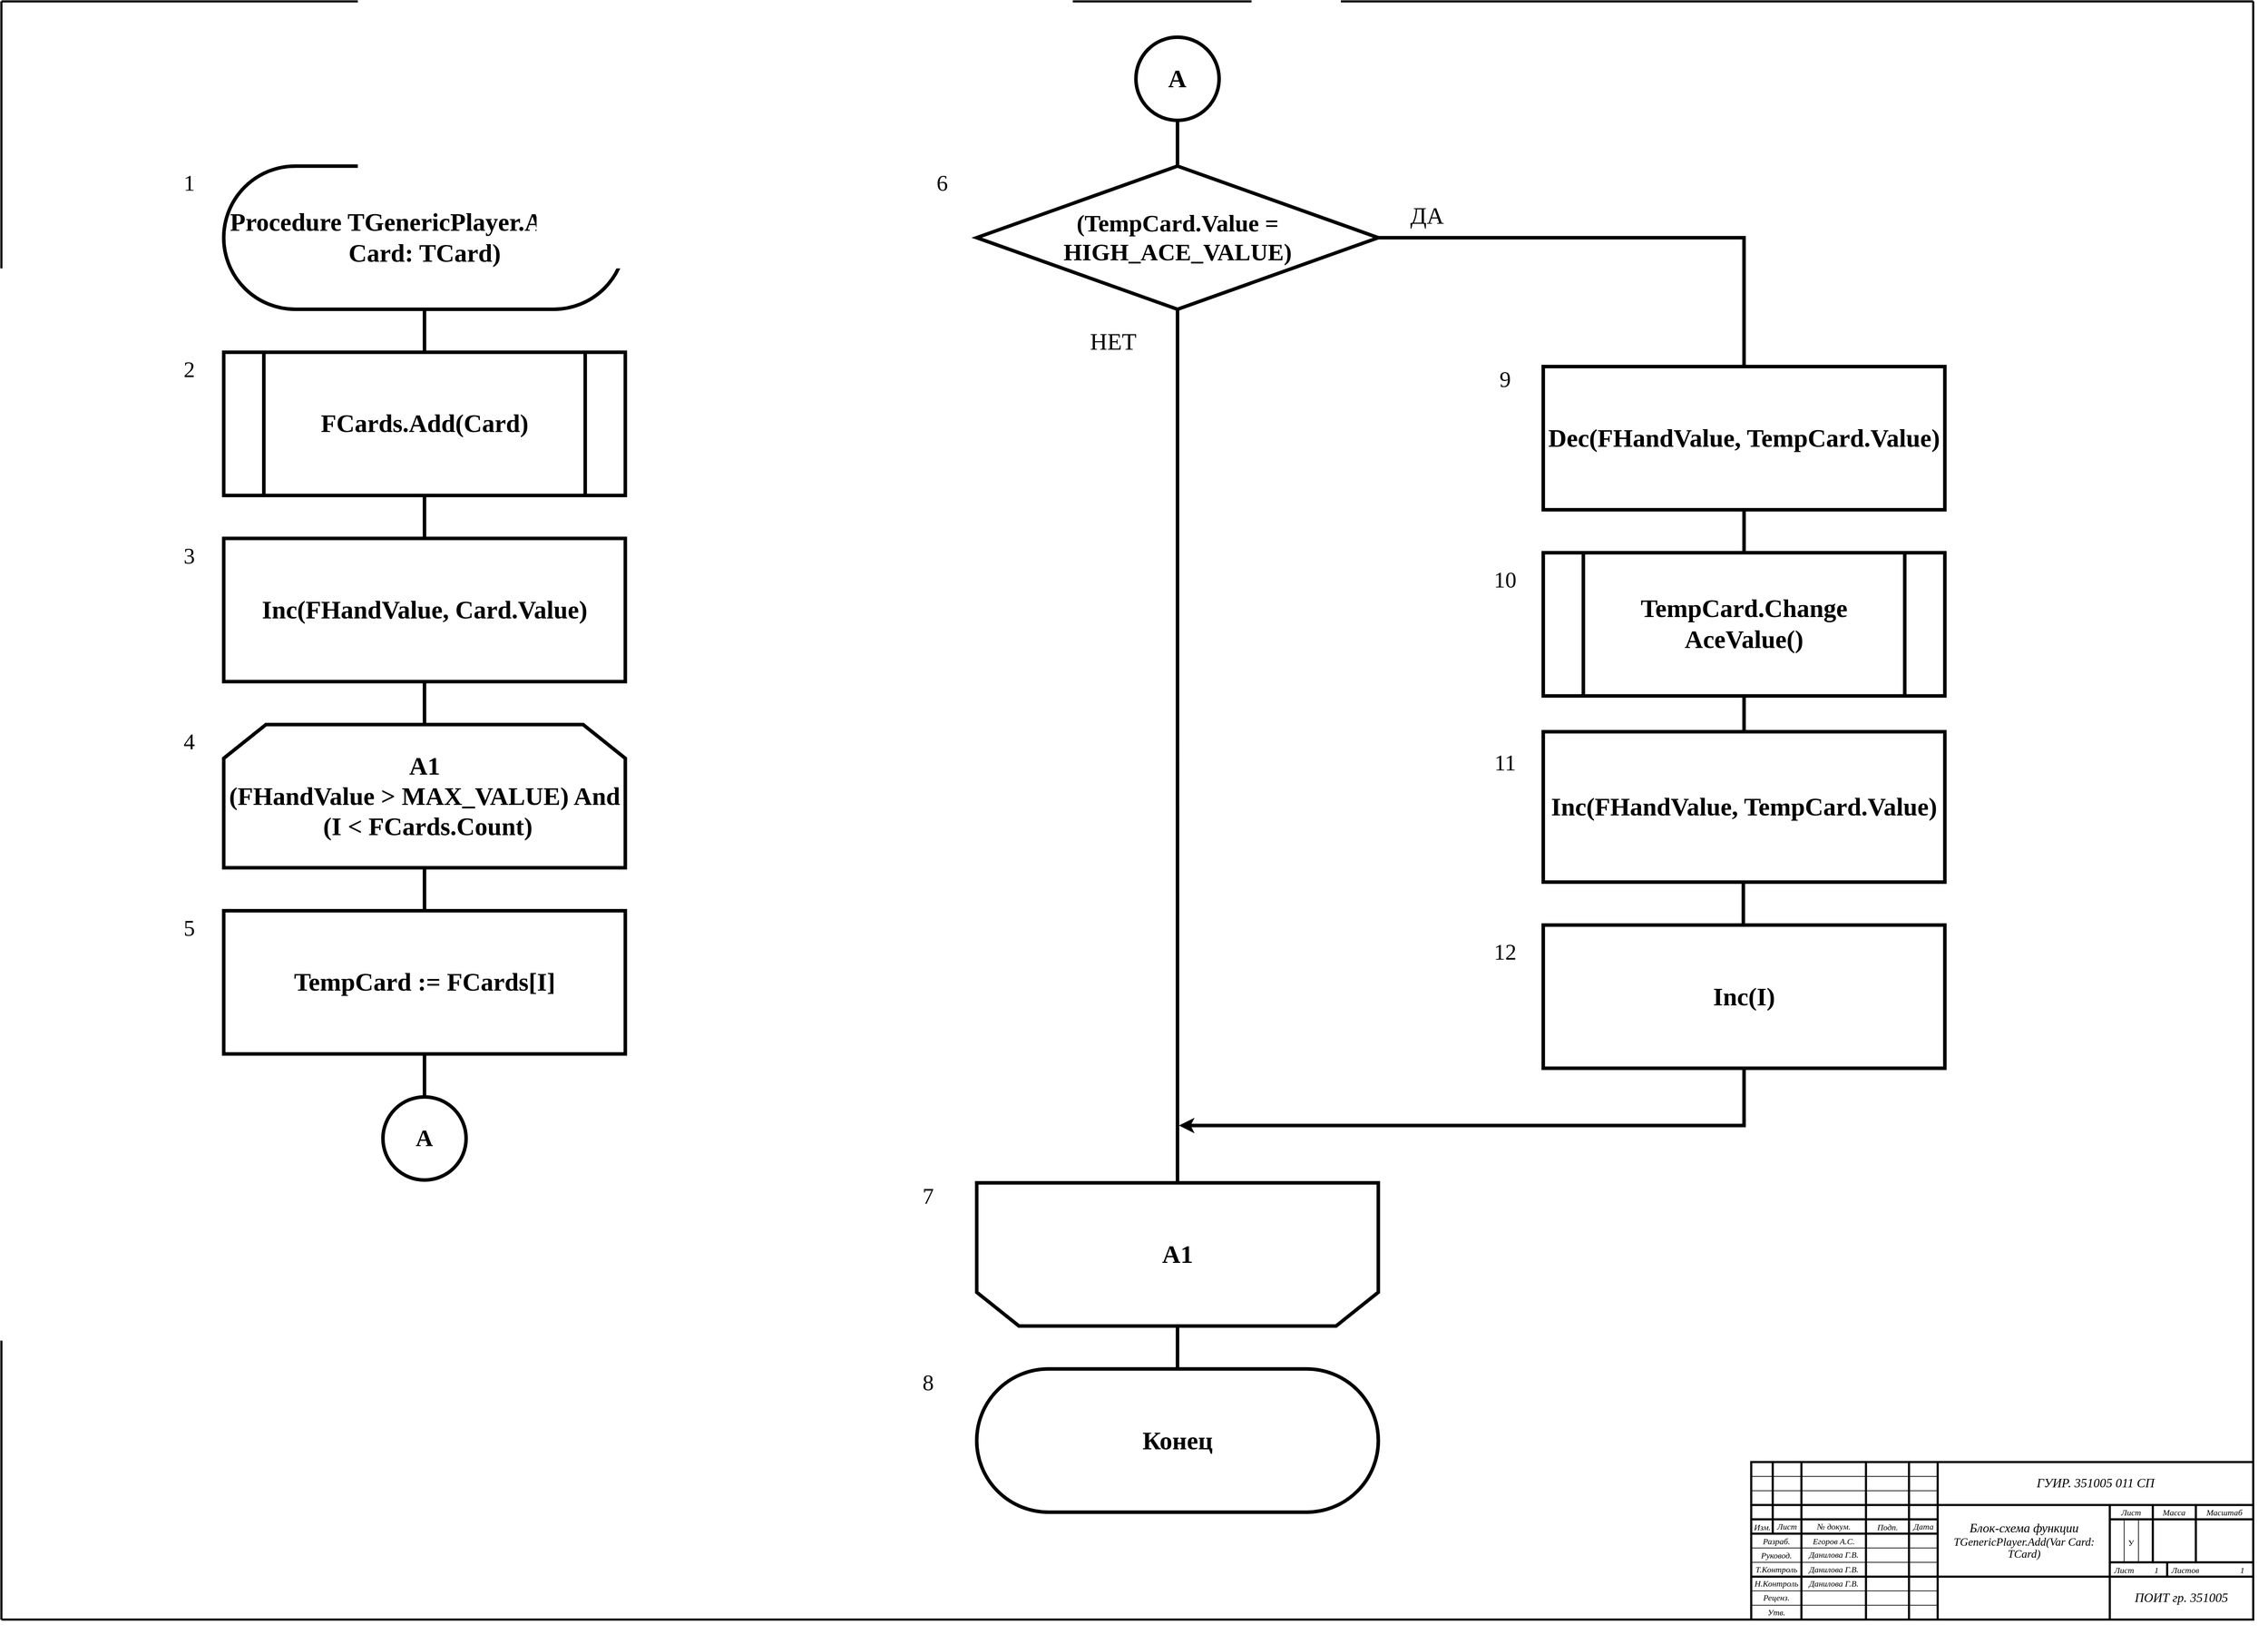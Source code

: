 <mxfile version="24.2.1" type="device">
  <diagram name="Page-1" id="_7wc2hn2l1cC7vxb_yL7">
    <mxGraphModel dx="3457" dy="1873" grid="1" gridSize="10" guides="1" tooltips="1" connect="1" arrows="1" fold="1" page="1" pageScale="1" pageWidth="3300" pageHeight="2339" math="0" shadow="0">
      <root>
        <mxCell id="0" />
        <mxCell id="1" parent="0" />
        <mxCell id="1V5wYzrh-6T4w1mGHjvV-59" value="" style="group" parent="1" vertex="1" connectable="0">
          <mxGeometry x="70" y="20" width="3219.771" height="2319.294" as="geometry" />
        </mxCell>
        <mxCell id="fgJGaL2mloCYfHHwgzeV-1" value="" style="group" parent="1V5wYzrh-6T4w1mGHjvV-59" vertex="1" connectable="0">
          <mxGeometry x="101.911" y="50.885" width="3117.86" height="2268.409" as="geometry" />
        </mxCell>
        <mxCell id="CkJsEEDH2MI1SWg-r7He-19" style="edgeStyle=orthogonalEdgeStyle;rounded=0;orthogonalLoop=1;jettySize=auto;html=1;entryX=0.5;entryY=0;entryDx=0;entryDy=0;strokeWidth=5;endArrow=none;endFill=0;" parent="fgJGaL2mloCYfHHwgzeV-1" source="CkJsEEDH2MI1SWg-r7He-1" target="CkJsEEDH2MI1SWg-r7He-3" edge="1">
          <mxGeometry relative="1" as="geometry" />
        </mxCell>
        <mxCell id="CkJsEEDH2MI1SWg-r7He-1" value="&lt;font style=&quot;font-size: 36px;&quot; face=&quot;Times New Roman&quot;&gt;&lt;b&gt;Procedure TGenericPlayer.Add(Var Card: TCard)&lt;/b&gt;&lt;/font&gt;" style="rounded=1;whiteSpace=wrap;html=1;arcSize=50;strokeWidth=5;" parent="fgJGaL2mloCYfHHwgzeV-1" vertex="1">
          <mxGeometry x="214.016" y="183.186" width="570.701" height="203.54" as="geometry" />
        </mxCell>
        <mxCell id="CkJsEEDH2MI1SWg-r7He-21" style="edgeStyle=orthogonalEdgeStyle;rounded=0;orthogonalLoop=1;jettySize=auto;html=1;entryX=0.5;entryY=0;entryDx=0;entryDy=0;endArrow=none;endFill=0;strokeWidth=5;" parent="fgJGaL2mloCYfHHwgzeV-1" source="CkJsEEDH2MI1SWg-r7He-2" target="CkJsEEDH2MI1SWg-r7He-4" edge="1">
          <mxGeometry relative="1" as="geometry" />
        </mxCell>
        <mxCell id="CkJsEEDH2MI1SWg-r7He-2" value="&lt;font style=&quot;font-size: 36px;&quot; face=&quot;Times New Roman&quot;&gt;&lt;b&gt;Inc(FHandValue, Card.Value)&lt;/b&gt;&lt;/font&gt;" style="rounded=0;whiteSpace=wrap;html=1;strokeWidth=5;" parent="fgJGaL2mloCYfHHwgzeV-1" vertex="1">
          <mxGeometry x="214.016" y="712.389" width="570.701" height="203.54" as="geometry" />
        </mxCell>
        <mxCell id="CkJsEEDH2MI1SWg-r7He-20" style="edgeStyle=orthogonalEdgeStyle;rounded=0;orthogonalLoop=1;jettySize=auto;html=1;entryX=0.5;entryY=0;entryDx=0;entryDy=0;endArrow=none;endFill=0;strokeWidth=5;" parent="fgJGaL2mloCYfHHwgzeV-1" source="CkJsEEDH2MI1SWg-r7He-3" target="CkJsEEDH2MI1SWg-r7He-2" edge="1">
          <mxGeometry relative="1" as="geometry" />
        </mxCell>
        <mxCell id="CkJsEEDH2MI1SWg-r7He-3" value="&lt;font style=&quot;font-size: 36px;&quot; face=&quot;Times New Roman&quot;&gt;&lt;b&gt;FCards.Add(Card)&lt;/b&gt;&lt;/font&gt;" style="shape=process;whiteSpace=wrap;html=1;backgroundOutline=1;strokeWidth=5;" parent="fgJGaL2mloCYfHHwgzeV-1" vertex="1">
          <mxGeometry x="214.016" y="447.788" width="570.701" height="203.54" as="geometry" />
        </mxCell>
        <mxCell id="CkJsEEDH2MI1SWg-r7He-22" style="edgeStyle=orthogonalEdgeStyle;rounded=0;orthogonalLoop=1;jettySize=auto;html=1;entryX=0.5;entryY=0;entryDx=0;entryDy=0;strokeWidth=5;endArrow=none;endFill=0;" parent="fgJGaL2mloCYfHHwgzeV-1" source="CkJsEEDH2MI1SWg-r7He-4" target="CkJsEEDH2MI1SWg-r7He-7" edge="1">
          <mxGeometry relative="1" as="geometry" />
        </mxCell>
        <mxCell id="CkJsEEDH2MI1SWg-r7He-4" value="&lt;font style=&quot;font-size: 36px;&quot; face=&quot;Times New Roman&quot;&gt;&lt;b&gt;A1&lt;/b&gt;&lt;/font&gt;&lt;div&gt;&lt;font style=&quot;font-size: 36px;&quot; face=&quot;Times New Roman&quot;&gt;&lt;b&gt;(FHandValue &amp;gt; MAX_VALUE) And&lt;/b&gt;&lt;/font&gt;&lt;/div&gt;&lt;div&gt;&lt;font style=&quot;font-size: 36px;&quot; face=&quot;Times New Roman&quot;&gt;&lt;b&gt;&amp;nbsp;(I &amp;lt; FCards.Count)&lt;/b&gt;&lt;/font&gt;&lt;br&gt;&lt;/div&gt;" style="shape=loopLimit;whiteSpace=wrap;html=1;strokeWidth=5;size=60;" parent="fgJGaL2mloCYfHHwgzeV-1" vertex="1">
          <mxGeometry x="214.016" y="976.991" width="570.701" height="203.54" as="geometry" />
        </mxCell>
        <mxCell id="CkJsEEDH2MI1SWg-r7He-5" value="" style="shape=loopLimit;whiteSpace=wrap;html=1;rotation=-180;strokeWidth=5;size=60;" parent="fgJGaL2mloCYfHHwgzeV-1" vertex="1">
          <mxGeometry x="1284.079" y="1628.319" width="570.701" height="203.54" as="geometry" />
        </mxCell>
        <mxCell id="CkJsEEDH2MI1SWg-r7He-29" style="edgeStyle=orthogonalEdgeStyle;rounded=0;orthogonalLoop=1;jettySize=auto;html=1;entryX=0.5;entryY=0;entryDx=0;entryDy=0;endArrow=none;endFill=0;strokeWidth=5;" parent="fgJGaL2mloCYfHHwgzeV-1" source="CkJsEEDH2MI1SWg-r7He-6" target="CkJsEEDH2MI1SWg-r7He-18" edge="1">
          <mxGeometry relative="1" as="geometry" />
        </mxCell>
        <mxCell id="CkJsEEDH2MI1SWg-r7He-6" value="&lt;font style=&quot;font-size: 36px;&quot; face=&quot;Times New Roman&quot;&gt;&lt;b&gt;A1&lt;/b&gt;&lt;/font&gt;" style="text;html=1;strokeColor=none;fillColor=none;align=center;verticalAlign=middle;whiteSpace=wrap;rounded=0;strokeWidth=5;" parent="fgJGaL2mloCYfHHwgzeV-1" vertex="1">
          <mxGeometry x="1284.079" y="1628.319" width="570.701" height="203.54" as="geometry" />
        </mxCell>
        <mxCell id="CkJsEEDH2MI1SWg-r7He-31" style="edgeStyle=orthogonalEdgeStyle;rounded=0;orthogonalLoop=1;jettySize=auto;html=1;entryX=0.5;entryY=0;entryDx=0;entryDy=0;strokeWidth=5;endArrow=none;endFill=0;" parent="fgJGaL2mloCYfHHwgzeV-1" source="CkJsEEDH2MI1SWg-r7He-7" target="CkJsEEDH2MI1SWg-r7He-23" edge="1">
          <mxGeometry relative="1" as="geometry" />
        </mxCell>
        <mxCell id="CkJsEEDH2MI1SWg-r7He-7" value="&lt;font style=&quot;font-size: 36px;&quot; face=&quot;Times New Roman&quot;&gt;&lt;b&gt;TempCard := FCards[I]&lt;/b&gt;&lt;/font&gt;" style="rounded=0;whiteSpace=wrap;html=1;strokeWidth=5;" parent="fgJGaL2mloCYfHHwgzeV-1" vertex="1">
          <mxGeometry x="214.016" y="1241.593" width="570.701" height="203.54" as="geometry" />
        </mxCell>
        <mxCell id="CkJsEEDH2MI1SWg-r7He-25" style="edgeStyle=orthogonalEdgeStyle;rounded=0;orthogonalLoop=1;jettySize=auto;html=1;entryX=0.5;entryY=0;entryDx=0;entryDy=0;endArrow=none;endFill=0;strokeWidth=5;" parent="fgJGaL2mloCYfHHwgzeV-1" source="CkJsEEDH2MI1SWg-r7He-9" target="CkJsEEDH2MI1SWg-r7He-14" edge="1">
          <mxGeometry relative="1" as="geometry" />
        </mxCell>
        <mxCell id="CkJsEEDH2MI1SWg-r7He-32" style="edgeStyle=orthogonalEdgeStyle;rounded=0;orthogonalLoop=1;jettySize=auto;html=1;entryX=0.5;entryY=0;entryDx=0;entryDy=0;strokeWidth=5;endArrow=none;endFill=0;" parent="fgJGaL2mloCYfHHwgzeV-1" source="CkJsEEDH2MI1SWg-r7He-9" target="CkJsEEDH2MI1SWg-r7He-6" edge="1">
          <mxGeometry relative="1" as="geometry" />
        </mxCell>
        <mxCell id="CkJsEEDH2MI1SWg-r7He-9" value="&lt;font style=&quot;font-size: 34px;&quot; face=&quot;Times New Roman&quot;&gt;&lt;b&gt;(TempCard.Value = HIGH_ACE_VALUE)&lt;/b&gt;&lt;/font&gt;" style="rhombus;whiteSpace=wrap;html=1;strokeWidth=5;" parent="fgJGaL2mloCYfHHwgzeV-1" vertex="1">
          <mxGeometry x="1284.079" y="183.186" width="570.701" height="203.54" as="geometry" />
        </mxCell>
        <mxCell id="CkJsEEDH2MI1SWg-r7He-26" style="edgeStyle=orthogonalEdgeStyle;rounded=0;orthogonalLoop=1;jettySize=auto;html=1;entryX=0.5;entryY=0;entryDx=0;entryDy=0;strokeWidth=5;endArrow=none;endFill=0;" parent="fgJGaL2mloCYfHHwgzeV-1" source="CkJsEEDH2MI1SWg-r7He-14" target="CkJsEEDH2MI1SWg-r7He-16" edge="1">
          <mxGeometry relative="1" as="geometry" />
        </mxCell>
        <mxCell id="CkJsEEDH2MI1SWg-r7He-14" value="&lt;font style=&quot;font-size: 36px;&quot; face=&quot;Times New Roman&quot;&gt;&lt;b&gt;Dec(FHandValue, TempCard.Value)&lt;/b&gt;&lt;/font&gt;" style="rounded=0;whiteSpace=wrap;html=1;strokeWidth=5;" parent="fgJGaL2mloCYfHHwgzeV-1" vertex="1">
          <mxGeometry x="2089.175" y="468.142" width="570.701" height="203.54" as="geometry" />
        </mxCell>
        <mxCell id="CkJsEEDH2MI1SWg-r7He-28" style="edgeStyle=orthogonalEdgeStyle;rounded=0;orthogonalLoop=1;jettySize=auto;html=1;entryX=0.5;entryY=0;entryDx=0;entryDy=0;endArrow=none;endFill=0;strokeWidth=5;" parent="fgJGaL2mloCYfHHwgzeV-1" edge="1">
          <mxGeometry relative="1" as="geometry">
            <mxPoint x="2373.506" y="1200.885" as="sourcePoint" />
            <mxPoint x="2373.506" y="1261.947" as="targetPoint" />
          </mxGeometry>
        </mxCell>
        <mxCell id="CkJsEEDH2MI1SWg-r7He-15" value="&lt;font style=&quot;font-size: 36px;&quot; face=&quot;Times New Roman&quot;&gt;&lt;b&gt;Inc(FHandValue, TempCard.Value)&lt;/b&gt;&lt;/font&gt;" style="rounded=0;whiteSpace=wrap;html=1;strokeWidth=5;" parent="fgJGaL2mloCYfHHwgzeV-1" vertex="1">
          <mxGeometry x="2089.175" y="987.168" width="570.701" height="213.717" as="geometry" />
        </mxCell>
        <mxCell id="CkJsEEDH2MI1SWg-r7He-27" style="edgeStyle=orthogonalEdgeStyle;rounded=0;orthogonalLoop=1;jettySize=auto;html=1;entryX=0.5;entryY=0;entryDx=0;entryDy=0;endArrow=none;endFill=0;strokeWidth=5;" parent="fgJGaL2mloCYfHHwgzeV-1" source="CkJsEEDH2MI1SWg-r7He-16" target="CkJsEEDH2MI1SWg-r7He-15" edge="1">
          <mxGeometry relative="1" as="geometry" />
        </mxCell>
        <mxCell id="CkJsEEDH2MI1SWg-r7He-16" value="&lt;font style=&quot;font-size: 36px;&quot; face=&quot;Times New Roman&quot;&gt;&lt;b&gt;TempCard.Change&lt;/b&gt;&lt;/font&gt;&lt;div&gt;&lt;font style=&quot;font-size: 36px;&quot; face=&quot;Times New Roman&quot;&gt;&lt;b&gt;AceValue()&lt;/b&gt;&lt;/font&gt;&lt;br&gt;&lt;/div&gt;" style="shape=process;whiteSpace=wrap;html=1;backgroundOutline=1;strokeWidth=5;" parent="fgJGaL2mloCYfHHwgzeV-1" vertex="1">
          <mxGeometry x="2089.175" y="732.743" width="570.701" height="203.54" as="geometry" />
        </mxCell>
        <mxCell id="CkJsEEDH2MI1SWg-r7He-17" value="&lt;font style=&quot;font-size: 36px;&quot; face=&quot;Times New Roman&quot;&gt;&lt;b&gt;Inc(I)&lt;/b&gt;&lt;/font&gt;" style="rounded=0;whiteSpace=wrap;html=1;strokeWidth=5;" parent="fgJGaL2mloCYfHHwgzeV-1" vertex="1">
          <mxGeometry x="2089.175" y="1261.947" width="570.701" height="203.54" as="geometry" />
        </mxCell>
        <mxCell id="CkJsEEDH2MI1SWg-r7He-18" value="&lt;font style=&quot;font-size: 36px;&quot; face=&quot;Times New Roman&quot;&gt;&lt;b&gt;Конец&lt;/b&gt;&lt;/font&gt;" style="rounded=1;whiteSpace=wrap;html=1;arcSize=50;strokeWidth=5;" parent="fgJGaL2mloCYfHHwgzeV-1" vertex="1">
          <mxGeometry x="1284.079" y="1892.92" width="570.701" height="203.54" as="geometry" />
        </mxCell>
        <mxCell id="CkJsEEDH2MI1SWg-r7He-23" value="&lt;font style=&quot;font-size: 34px;&quot; face=&quot;Times New Roman&quot;&gt;&lt;b&gt;A&lt;/b&gt;&lt;/font&gt;" style="ellipse;whiteSpace=wrap;html=1;aspect=fixed;strokeWidth=5;" parent="fgJGaL2mloCYfHHwgzeV-1" vertex="1">
          <mxGeometry x="440.27" y="1506.195" width="118.199" height="118.199" as="geometry" />
        </mxCell>
        <mxCell id="CkJsEEDH2MI1SWg-r7He-30" style="edgeStyle=orthogonalEdgeStyle;rounded=0;orthogonalLoop=1;jettySize=auto;html=1;entryX=0.5;entryY=0;entryDx=0;entryDy=0;endArrow=none;endFill=0;strokeWidth=5;" parent="fgJGaL2mloCYfHHwgzeV-1" source="CkJsEEDH2MI1SWg-r7He-24" target="CkJsEEDH2MI1SWg-r7He-9" edge="1">
          <mxGeometry relative="1" as="geometry" />
        </mxCell>
        <mxCell id="CkJsEEDH2MI1SWg-r7He-24" value="&lt;font style=&quot;font-size: 36px;&quot; face=&quot;Times New Roman&quot;&gt;&lt;b&gt;A&lt;/b&gt;&lt;/font&gt;" style="ellipse;whiteSpace=wrap;html=1;aspect=fixed;strokeWidth=5;" parent="fgJGaL2mloCYfHHwgzeV-1" vertex="1">
          <mxGeometry x="1510.327" width="118.199" height="118.199" as="geometry" />
        </mxCell>
        <mxCell id="CkJsEEDH2MI1SWg-r7He-33" value="" style="endArrow=classic;html=1;rounded=0;exitX=0.5;exitY=1;exitDx=0;exitDy=0;strokeWidth=5;" parent="fgJGaL2mloCYfHHwgzeV-1" source="CkJsEEDH2MI1SWg-r7He-17" edge="1">
          <mxGeometry width="50" height="50" relative="1" as="geometry">
            <mxPoint x="1834.398" y="1506.195" as="sourcePoint" />
            <mxPoint x="1571.468" y="1546.903" as="targetPoint" />
            <Array as="points">
              <mxPoint x="2374.525" y="1546.903" />
            </Array>
          </mxGeometry>
        </mxCell>
        <mxCell id="CkJsEEDH2MI1SWg-r7He-34" value="1" style="text;html=1;strokeColor=none;fillColor=none;align=center;verticalAlign=middle;whiteSpace=wrap;rounded=0;fontFamily=Times New Roman;fontSize=32;strokeWidth=6;" parent="fgJGaL2mloCYfHHwgzeV-1" vertex="1">
          <mxGeometry x="88.09" y="169.113" width="154.151" height="76.904" as="geometry" />
        </mxCell>
        <mxCell id="CkJsEEDH2MI1SWg-r7He-35" value="2" style="text;html=1;strokeColor=none;fillColor=none;align=center;verticalAlign=middle;whiteSpace=wrap;rounded=0;fontFamily=Times New Roman;fontSize=32;strokeWidth=6;" parent="fgJGaL2mloCYfHHwgzeV-1" vertex="1">
          <mxGeometry x="88.093" y="433.718" width="154.151" height="76.904" as="geometry" />
        </mxCell>
        <mxCell id="CkJsEEDH2MI1SWg-r7He-36" value="3" style="text;html=1;strokeColor=none;fillColor=none;align=center;verticalAlign=middle;whiteSpace=wrap;rounded=0;fontFamily=Times New Roman;fontSize=32;strokeWidth=6;" parent="fgJGaL2mloCYfHHwgzeV-1" vertex="1">
          <mxGeometry x="88.091" y="698.317" width="154.151" height="76.904" as="geometry" />
        </mxCell>
        <mxCell id="CkJsEEDH2MI1SWg-r7He-37" value="4" style="text;html=1;strokeColor=none;fillColor=none;align=center;verticalAlign=middle;whiteSpace=wrap;rounded=0;fontFamily=Times New Roman;fontSize=32;strokeWidth=6;" parent="fgJGaL2mloCYfHHwgzeV-1" vertex="1">
          <mxGeometry x="88.093" y="962.921" width="154.151" height="76.904" as="geometry" />
        </mxCell>
        <mxCell id="CkJsEEDH2MI1SWg-r7He-38" value="5" style="text;html=1;strokeColor=none;fillColor=none;align=center;verticalAlign=middle;whiteSpace=wrap;rounded=0;fontFamily=Times New Roman;fontSize=32;strokeWidth=6;" parent="fgJGaL2mloCYfHHwgzeV-1" vertex="1">
          <mxGeometry x="88.093" y="1227.524" width="154.151" height="76.904" as="geometry" />
        </mxCell>
        <mxCell id="CkJsEEDH2MI1SWg-r7He-39" value="6" style="text;html=1;strokeColor=none;fillColor=none;align=center;verticalAlign=middle;whiteSpace=wrap;rounded=0;fontFamily=Times New Roman;fontSize=32;strokeWidth=6;" parent="fgJGaL2mloCYfHHwgzeV-1" vertex="1">
          <mxGeometry x="1158.086" y="169.117" width="154.151" height="76.904" as="geometry" />
        </mxCell>
        <mxCell id="CkJsEEDH2MI1SWg-r7He-40" value="9" style="text;html=1;strokeColor=none;fillColor=none;align=center;verticalAlign=middle;whiteSpace=wrap;rounded=0;fontFamily=Times New Roman;fontSize=32;strokeWidth=6;" parent="fgJGaL2mloCYfHHwgzeV-1" vertex="1">
          <mxGeometry x="1958.092" y="447.788" width="154.151" height="76.904" as="geometry" />
        </mxCell>
        <mxCell id="CkJsEEDH2MI1SWg-r7He-41" value="7" style="text;html=1;strokeColor=none;fillColor=none;align=center;verticalAlign=middle;whiteSpace=wrap;rounded=0;fontFamily=Times New Roman;fontSize=32;strokeWidth=6;" parent="fgJGaL2mloCYfHHwgzeV-1" vertex="1">
          <mxGeometry x="1138.086" y="1609.119" width="154.151" height="76.904" as="geometry" />
        </mxCell>
        <mxCell id="CkJsEEDH2MI1SWg-r7He-42" value="8" style="text;html=1;strokeColor=none;fillColor=none;align=center;verticalAlign=middle;whiteSpace=wrap;rounded=0;fontFamily=Times New Roman;fontSize=32;strokeWidth=6;" parent="fgJGaL2mloCYfHHwgzeV-1" vertex="1">
          <mxGeometry x="1138.086" y="1873.721" width="154.151" height="76.904" as="geometry" />
        </mxCell>
        <mxCell id="CkJsEEDH2MI1SWg-r7He-43" value="10" style="text;html=1;strokeColor=none;fillColor=none;align=center;verticalAlign=middle;whiteSpace=wrap;rounded=0;fontFamily=Times New Roman;fontSize=32;strokeWidth=6;" parent="fgJGaL2mloCYfHHwgzeV-1" vertex="1">
          <mxGeometry x="1958.092" y="732.744" width="154.151" height="76.904" as="geometry" />
        </mxCell>
        <mxCell id="CkJsEEDH2MI1SWg-r7He-44" value="11" style="text;html=1;strokeColor=none;fillColor=none;align=center;verticalAlign=middle;whiteSpace=wrap;rounded=0;fontFamily=Times New Roman;fontSize=32;strokeWidth=6;" parent="fgJGaL2mloCYfHHwgzeV-1" vertex="1">
          <mxGeometry x="1958.092" y="992.257" width="154.151" height="76.904" as="geometry" />
        </mxCell>
        <mxCell id="CkJsEEDH2MI1SWg-r7He-45" value="12" style="text;html=1;strokeColor=none;fillColor=none;align=center;verticalAlign=middle;whiteSpace=wrap;rounded=0;fontFamily=Times New Roman;fontSize=32;strokeWidth=6;" parent="fgJGaL2mloCYfHHwgzeV-1" vertex="1">
          <mxGeometry x="1958.092" y="1261.948" width="154.151" height="76.904" as="geometry" />
        </mxCell>
        <mxCell id="6tfeClPKC-oS_VfGFzma-2" value="&lt;font style=&quot;font-size: 34px;&quot; face=&quot;Times New Roman&quot;&gt;ДА&lt;/font&gt;" style="text;html=1;align=center;verticalAlign=middle;whiteSpace=wrap;rounded=0;" vertex="1" parent="fgJGaL2mloCYfHHwgzeV-1">
          <mxGeometry x="1848.09" y="219.12" width="151.91" height="70.88" as="geometry" />
        </mxCell>
        <mxCell id="6tfeClPKC-oS_VfGFzma-3" value="&lt;font style=&quot;font-size: 34px;&quot; face=&quot;Times New Roman&quot;&gt;НЕТ&lt;/font&gt;" style="text;html=1;align=center;verticalAlign=middle;whiteSpace=wrap;rounded=0;" vertex="1" parent="fgJGaL2mloCYfHHwgzeV-1">
          <mxGeometry x="1402.09" y="397.26" width="151.91" height="70.88" as="geometry" />
        </mxCell>
        <mxCell id="1V5wYzrh-6T4w1mGHjvV-1" value="" style="group;fontSize=14;strokeWidth=3;strokeColor=default;" parent="1V5wYzrh-6T4w1mGHjvV-59" vertex="1" connectable="0">
          <mxGeometry x="2486.624" y="2076.106" width="713.376" height="223.894" as="geometry" />
        </mxCell>
        <mxCell id="1V5wYzrh-6T4w1mGHjvV-2" style="vsdxID=8;edgeStyle=none;startArrow=none;endArrow=none;startSize=5;endSize=5;strokeColor=#000000;spacingTop=0;spacingBottom=0;spacingLeft=0;spacingRight=0;verticalAlign=middle;html=1;labelBackgroundColor=#ffffff;rounded=0;fontSize=14;" parent="1V5wYzrh-6T4w1mGHjvV-1" edge="1">
          <mxGeometry relative="1" as="geometry">
            <mxPoint as="offset" />
            <Array as="points" />
            <mxPoint as="sourcePoint" />
            <mxPoint x="713.376" as="targetPoint" />
          </mxGeometry>
        </mxCell>
        <mxCell id="1V5wYzrh-6T4w1mGHjvV-3" style="vsdxID=6;edgeStyle=none;startArrow=none;endArrow=none;startSize=5;endSize=5;strokeColor=#000000;spacingTop=0;spacingBottom=0;spacingLeft=0;spacingRight=0;verticalAlign=middle;html=1;labelBackgroundColor=#ffffff;rounded=0;fontSize=14;" parent="1V5wYzrh-6T4w1mGHjvV-1" edge="1">
          <mxGeometry relative="1" as="geometry">
            <mxPoint x="10" as="offset" />
            <Array as="points" />
            <mxPoint y="223.894" as="sourcePoint" />
            <mxPoint as="targetPoint" />
          </mxGeometry>
        </mxCell>
        <mxCell id="1V5wYzrh-6T4w1mGHjvV-4" value="&lt;p style=&quot;margin: 0px; text-indent: 0px; direction: ltr;&quot;&gt;&lt;font style=&quot;font-family: &amp;quot;times new roman&amp;quot;; color: rgb(0, 0, 0); direction: ltr; letter-spacing: 0px; line-height: 140%; opacity: 1; font-size: 12px;&quot;&gt;&lt;i style=&quot;&quot;&gt;Разраб.&lt;/i&gt;&lt;/font&gt;&lt;font style=&quot;font-size: 14px; font-family: &amp;quot;times new roman&amp;quot;; color: rgb(0, 0, 0); direction: ltr; letter-spacing: 0px; line-height: 140%; opacity: 1;&quot;&gt;&lt;br style=&quot;font-size: 14px;&quot;&gt;&lt;/font&gt;&lt;/p&gt;" style="verticalAlign=middle;align=center;vsdxID=41;fillColor=none;gradientColor=none;shape=stencil(nZBLDoAgDERP0z3SIyjew0SURgSD+Lu9kMZoXLhwN9O+tukAlrNpJg1SzDH4QW/URgNYgZTkjA4UkwJUgGXng+6DX1zLfmoymdXo17xh5zmRJ6Q42BWCfc2oJfdAr+Yv+AP9Cb7OJ3H/2JG1HNGz/84klThPVCc=);strokeColor=none;labelBackgroundColor=none;rounded=0;html=1;whiteSpace=wrap;fontSize=14;" parent="1V5wYzrh-6T4w1mGHjvV-1" vertex="1">
          <mxGeometry y="101.77" width="71.338" height="20.354" as="geometry" />
        </mxCell>
        <mxCell id="1V5wYzrh-6T4w1mGHjvV-5" value="&lt;p style=&quot;margin: 0px; text-indent: 0px; direction: ltr;&quot;&gt;&lt;font style=&quot;font-family: &amp;quot;times new roman&amp;quot;; color: rgb(0, 0, 0); direction: ltr; letter-spacing: 0px; line-height: 140%; opacity: 1; font-size: 12px;&quot;&gt;&lt;i style=&quot;&quot;&gt;Подп.&lt;/i&gt;&lt;/font&gt;&lt;font style=&quot;font-size: 14px; font-family: &amp;quot;times new roman&amp;quot;; color: rgb(0, 0, 0); direction: ltr; letter-spacing: 0px; line-height: 140%; opacity: 1;&quot;&gt;&lt;br style=&quot;font-size: 14px;&quot;&gt;&lt;/font&gt;&lt;/p&gt;" style="verticalAlign=middle;align=center;vsdxID=45;fillColor=none;gradientColor=none;shape=stencil(nZBLDoAgDERP0z3SIyjew0SURgSD+Lu9kMZoXLhwN9O+tukAlrNpJg1SzDH4QW/URgNYgZTkjA4UkwJUgGXng+6DX1zLfmoymdXo17xh5zmRJ6Q42BWCfc2oJfdAr+Yv+AP9Cb7OJ3H/2JG1HNGz/84klThPVCc=);strokeColor=none;labelBackgroundColor=none;rounded=0;html=1;whiteSpace=wrap;fontSize=14;" parent="1V5wYzrh-6T4w1mGHjvV-1" vertex="1">
          <mxGeometry x="163.057" y="81.416" width="61.146" height="20.354" as="geometry" />
        </mxCell>
        <mxCell id="1V5wYzrh-6T4w1mGHjvV-6" value="&lt;p style=&quot;margin: 0px; text-indent: 0px; direction: ltr;&quot;&gt;&lt;font style=&quot;font-family: &amp;quot;times new roman&amp;quot;; color: rgb(0, 0, 0); direction: ltr; letter-spacing: 0px; line-height: 140%; opacity: 1; font-size: 12px;&quot;&gt;&lt;i style=&quot;&quot;&gt;Лист&lt;/i&gt;&lt;/font&gt;&lt;font style=&quot;font-size: 14px; font-family: &amp;quot;times new roman&amp;quot;; color: rgb(0, 0, 0); direction: ltr; letter-spacing: 0px; line-height: 140%; opacity: 1;&quot;&gt;&lt;br style=&quot;font-size: 14px;&quot;&gt;&lt;/font&gt;&lt;/p&gt;" style="verticalAlign=middle;align=center;vsdxID=46;fillColor=none;gradientColor=none;shape=stencil(nZBLDoAgDERP0z3SIyjew0SURgSD+Lu9kMZoXLhwN9O+tukAlrNpJg1SzDH4QW/URgNYgZTkjA4UkwJUgGXng+6DX1zLfmoymdXo17xh5zmRJ6Q42BWCfc2oJfdAr+Yv+AP9Cb7OJ3H/2JG1HNGz/84klThPVCc=);strokeColor=none;labelBackgroundColor=none;rounded=0;html=1;whiteSpace=wrap;fontSize=14;" parent="1V5wYzrh-6T4w1mGHjvV-1" vertex="1">
          <mxGeometry x="509.554" y="61.062" width="61.146" height="20.354" as="geometry" />
        </mxCell>
        <mxCell id="1V5wYzrh-6T4w1mGHjvV-7" style="vsdxID=48;edgeStyle=none;startArrow=none;endArrow=none;startSize=5;endSize=5;strokeColor=#000000;spacingTop=0;spacingBottom=0;spacingLeft=0;spacingRight=0;verticalAlign=middle;html=1;labelBackgroundColor=#ffffff;rounded=0;fontSize=14;strokeWidth=3;" parent="1V5wYzrh-6T4w1mGHjvV-1" edge="1">
          <mxGeometry relative="1" as="geometry">
            <mxPoint x="10" as="offset" />
            <Array as="points">
              <mxPoint x="591.083" y="152.655" />
            </Array>
            <mxPoint x="591.083" y="162.832" as="sourcePoint" />
            <mxPoint x="591.083" y="142.478" as="targetPoint" />
          </mxGeometry>
        </mxCell>
        <mxCell id="1V5wYzrh-6T4w1mGHjvV-8" value="&lt;p style=&quot;margin: 0px; text-indent: 0px; direction: ltr;&quot;&gt;&lt;font style=&quot;font-family: &amp;quot;times new roman&amp;quot;; color: rgb(0, 0, 0); direction: ltr; letter-spacing: 0px; line-height: 140%; opacity: 1;&quot;&gt;&lt;i style=&quot;&quot;&gt;&lt;font style=&quot;font-size: 18px;&quot;&gt;ГУИР. 351005 011 СП&lt;/font&gt;&lt;/i&gt;&lt;br style=&quot;font-size: 14px&quot;&gt;&lt;/font&gt;&lt;/p&gt;" style="verticalAlign=middle;align=center;vsdxID=50;fillColor=none;gradientColor=none;shape=stencil(nZBLDoAgDERP0z3SIyjew0SURgSD+Lu9kMZoXLhwN9O+tukAlrNpJg1SzDH4QW/URgNYgZTkjA4UkwJUgGXng+6DX1zLfmoymdXo17xh5zmRJ6Q42BWCfc2oJfdAr+Yv+AP9Cb7OJ3H/2JG1HNGz/84klThPVCc=);strokeColor=none;labelBackgroundColor=none;rounded=0;html=1;whiteSpace=wrap;fontSize=14;" parent="1V5wYzrh-6T4w1mGHjvV-1" vertex="1">
          <mxGeometry x="264.968" width="448.408" height="61.062" as="geometry" />
        </mxCell>
        <mxCell id="1V5wYzrh-6T4w1mGHjvV-9" value="&lt;p style=&quot;margin: 0px ; text-indent: 0px ; direction: ltr&quot;&gt;&lt;font face=&quot;times new roman, serif&quot; style=&quot;color: rgb(0, 0, 0); direction: ltr; letter-spacing: 0px; line-height: 120%; opacity: 1; font-size: 18px;&quot;&gt;&lt;i style=&quot;&quot;&gt;Блок-схема функции&lt;/i&gt;&lt;/font&gt;&lt;/p&gt;&lt;p style=&quot;margin: 0px ; text-indent: 0px ; direction: ltr&quot;&gt;&lt;font face=&quot;times new roman, serif&quot; style=&quot;color: rgb(0, 0, 0); direction: ltr; letter-spacing: 0px; line-height: 120%; opacity: 1;&quot;&gt;&lt;span style=&quot;font-family: &amp;quot;Times New Roman&amp;quot;;&quot;&gt;&lt;font size=&quot;3&quot; style=&quot;&quot;&gt;&lt;i style=&quot;&quot;&gt;TGenericPlayer.Add(Var Card: TCard)&lt;/i&gt;&lt;/font&gt;&lt;/span&gt;&lt;br&gt;&lt;/font&gt;&lt;/p&gt;" style="verticalAlign=middle;align=center;vsdxID=51;fillColor=none;gradientColor=none;shape=stencil(nZBLDoAgDERP0z3SIyjew0SURgSD+Lu9kMZoXLhwN9O+tukAlrNpJg1SzDH4QW/URgNYgZTkjA4UkwJUgGXng+6DX1zLfmoymdXo17xh5zmRJ6Q42BWCfc2oJfdAr+Yv+AP9Cb7OJ3H/2JG1HNGz/84klThPVCc=);strokeColor=none;labelBackgroundColor=none;rounded=0;html=1;whiteSpace=wrap;fontSize=14;" parent="1V5wYzrh-6T4w1mGHjvV-1" vertex="1">
          <mxGeometry x="264.968" y="61.062" width="244.586" height="101.77" as="geometry" />
        </mxCell>
        <mxCell id="1V5wYzrh-6T4w1mGHjvV-10" style="vsdxID=1;edgeStyle=none;startArrow=none;endArrow=none;startSize=5;endSize=5;strokeColor=#000000;spacingTop=0;spacingBottom=0;spacingLeft=0;spacingRight=0;verticalAlign=middle;html=1;labelBackgroundColor=#ffffff;rounded=0;fontSize=14;strokeWidth=3;" parent="1V5wYzrh-6T4w1mGHjvV-1" edge="1">
          <mxGeometry relative="1" as="geometry">
            <mxPoint x="10" as="offset" />
            <Array as="points" />
            <mxPoint x="509.554" y="223.894" as="sourcePoint" />
            <mxPoint x="509.554" y="61.062" as="targetPoint" />
          </mxGeometry>
        </mxCell>
        <mxCell id="1V5wYzrh-6T4w1mGHjvV-11" style="vsdxID=4;edgeStyle=none;startArrow=none;endArrow=none;startSize=5;endSize=5;strokeColor=#000000;spacingTop=0;spacingBottom=0;spacingLeft=0;spacingRight=0;verticalAlign=middle;html=1;labelBackgroundColor=#ffffff;rounded=0;fontSize=14;strokeWidth=3;" parent="1V5wYzrh-6T4w1mGHjvV-1" edge="1">
          <mxGeometry relative="1" as="geometry">
            <mxPoint x="10" as="offset" />
            <Array as="points" />
            <mxPoint x="264.968" y="223.894" as="sourcePoint" />
            <mxPoint x="264.968" as="targetPoint" />
          </mxGeometry>
        </mxCell>
        <mxCell id="1V5wYzrh-6T4w1mGHjvV-12" style="vsdxID=11;edgeStyle=none;startArrow=none;endArrow=none;startSize=5;endSize=5;strokeColor=#000000;spacingTop=0;spacingBottom=0;spacingLeft=0;spacingRight=0;verticalAlign=middle;html=1;labelBackgroundColor=#ffffff;rounded=0;fontSize=14;strokeWidth=3;" parent="1V5wYzrh-6T4w1mGHjvV-1" edge="1">
          <mxGeometry relative="1" as="geometry">
            <Array as="points" />
            <mxPoint x="713.376" y="61.062" as="sourcePoint" />
            <mxPoint y="61.062" as="targetPoint" />
          </mxGeometry>
        </mxCell>
        <mxCell id="1V5wYzrh-6T4w1mGHjvV-13" style="vsdxID=12;edgeStyle=none;startArrow=none;endArrow=none;startSize=5;endSize=5;strokeColor=#000000;spacingTop=0;spacingBottom=0;spacingLeft=0;spacingRight=0;verticalAlign=middle;html=1;labelBackgroundColor=#ffffff;rounded=0;fontSize=14;strokeWidth=3;" parent="1V5wYzrh-6T4w1mGHjvV-1" edge="1">
          <mxGeometry relative="1" as="geometry">
            <Array as="points" />
            <mxPoint x="713.376" y="162.832" as="sourcePoint" />
            <mxPoint y="162.832" as="targetPoint" />
          </mxGeometry>
        </mxCell>
        <mxCell id="1V5wYzrh-6T4w1mGHjvV-14" style="vsdxID=13;edgeStyle=none;startArrow=none;endArrow=none;startSize=5;endSize=5;strokeColor=#000000;spacingTop=0;spacingBottom=0;spacingLeft=0;spacingRight=0;verticalAlign=middle;html=1;labelBackgroundColor=#ffffff;rounded=0;fontSize=14;strokeWidth=1;" parent="1V5wYzrh-6T4w1mGHjvV-1" edge="1">
          <mxGeometry relative="1" as="geometry">
            <Array as="points" />
            <mxPoint x="264.968" y="203.54" as="sourcePoint" />
            <mxPoint y="203.54" as="targetPoint" />
          </mxGeometry>
        </mxCell>
        <mxCell id="1V5wYzrh-6T4w1mGHjvV-15" style="vsdxID=22;edgeStyle=none;startArrow=none;endArrow=none;startSize=5;endSize=5;strokeColor=#000000;spacingTop=0;spacingBottom=0;spacingLeft=0;spacingRight=0;verticalAlign=middle;html=1;labelBackgroundColor=#ffffff;rounded=0;fontSize=14;strokeWidth=1;" parent="1V5wYzrh-6T4w1mGHjvV-1" edge="1">
          <mxGeometry relative="1" as="geometry">
            <Array as="points" />
            <mxPoint x="264.968" y="183.186" as="sourcePoint" />
            <mxPoint y="183.186" as="targetPoint" />
          </mxGeometry>
        </mxCell>
        <mxCell id="1V5wYzrh-6T4w1mGHjvV-16" style="vsdxID=23;edgeStyle=none;startArrow=none;endArrow=none;startSize=5;endSize=5;strokeColor=#000000;spacingTop=0;spacingBottom=0;spacingLeft=0;spacingRight=0;verticalAlign=middle;html=1;labelBackgroundColor=#ffffff;rounded=0;fontSize=14;strokeWidth=1;" parent="1V5wYzrh-6T4w1mGHjvV-1" edge="1">
          <mxGeometry relative="1" as="geometry">
            <Array as="points" />
            <mxPoint x="264.968" y="142.478" as="sourcePoint" />
            <mxPoint y="142.478" as="targetPoint" />
          </mxGeometry>
        </mxCell>
        <mxCell id="1V5wYzrh-6T4w1mGHjvV-17" style="vsdxID=24;edgeStyle=none;startArrow=none;endArrow=none;startSize=5;endSize=5;strokeColor=#000000;spacingTop=0;spacingBottom=0;spacingLeft=0;spacingRight=0;verticalAlign=middle;html=1;labelBackgroundColor=#ffffff;rounded=0;fontSize=14;strokeWidth=1;" parent="1V5wYzrh-6T4w1mGHjvV-1" edge="1">
          <mxGeometry relative="1" as="geometry">
            <Array as="points" />
            <mxPoint x="264.968" y="122.124" as="sourcePoint" />
            <mxPoint y="122.124" as="targetPoint" />
          </mxGeometry>
        </mxCell>
        <mxCell id="1V5wYzrh-6T4w1mGHjvV-18" style="vsdxID=25;edgeStyle=none;startArrow=none;endArrow=none;startSize=5;endSize=5;strokeColor=#000000;spacingTop=0;spacingBottom=0;spacingLeft=0;spacingRight=0;verticalAlign=middle;html=1;labelBackgroundColor=#ffffff;rounded=0;fontSize=14;strokeWidth=3;" parent="1V5wYzrh-6T4w1mGHjvV-1" edge="1">
          <mxGeometry relative="1" as="geometry">
            <Array as="points" />
            <mxPoint x="264.968" y="101.77" as="sourcePoint" />
            <mxPoint y="101.77" as="targetPoint" />
          </mxGeometry>
        </mxCell>
        <mxCell id="1V5wYzrh-6T4w1mGHjvV-19" style="vsdxID=26;edgeStyle=none;startArrow=none;endArrow=none;startSize=5;endSize=5;strokeColor=#000000;spacingTop=0;spacingBottom=0;spacingLeft=0;spacingRight=0;verticalAlign=middle;html=1;labelBackgroundColor=#ffffff;rounded=0;fontSize=14;strokeWidth=3;" parent="1V5wYzrh-6T4w1mGHjvV-1" edge="1">
          <mxGeometry relative="1" as="geometry">
            <Array as="points" />
            <mxPoint x="264.968" y="81.416" as="sourcePoint" />
            <mxPoint y="81.416" as="targetPoint" />
          </mxGeometry>
        </mxCell>
        <mxCell id="1V5wYzrh-6T4w1mGHjvV-20" style="vsdxID=27;edgeStyle=none;startArrow=none;endArrow=none;startSize=5;endSize=5;strokeColor=#000000;spacingTop=0;spacingBottom=0;spacingLeft=0;spacingRight=0;verticalAlign=middle;html=1;labelBackgroundColor=#ffffff;rounded=0;fontSize=14;strokeWidth=1;" parent="1V5wYzrh-6T4w1mGHjvV-1" edge="1">
          <mxGeometry relative="1" as="geometry">
            <Array as="points" />
            <mxPoint x="264.968" y="40.708" as="sourcePoint" />
            <mxPoint y="40.708" as="targetPoint" />
          </mxGeometry>
        </mxCell>
        <mxCell id="1V5wYzrh-6T4w1mGHjvV-21" style="vsdxID=28;edgeStyle=none;startArrow=none;endArrow=none;startSize=5;endSize=5;strokeColor=#000000;spacingTop=0;spacingBottom=0;spacingLeft=0;spacingRight=0;verticalAlign=middle;html=1;labelBackgroundColor=#ffffff;rounded=0;fontSize=14;strokeWidth=1;" parent="1V5wYzrh-6T4w1mGHjvV-1" edge="1">
          <mxGeometry relative="1" as="geometry">
            <Array as="points" />
            <mxPoint x="264.968" y="20.354" as="sourcePoint" />
            <mxPoint y="20.354" as="targetPoint" />
          </mxGeometry>
        </mxCell>
        <mxCell id="1V5wYzrh-6T4w1mGHjvV-22" style="vsdxID=29;edgeStyle=none;startArrow=none;endArrow=none;startSize=5;endSize=5;strokeColor=#000000;spacingTop=0;spacingBottom=0;spacingLeft=0;spacingRight=0;verticalAlign=middle;html=1;labelBackgroundColor=#ffffff;rounded=0;fontSize=14;strokeWidth=3;" parent="1V5wYzrh-6T4w1mGHjvV-1" edge="1">
          <mxGeometry relative="1" as="geometry">
            <Array as="points" />
            <mxPoint x="713.376" y="142.478" as="sourcePoint" />
            <mxPoint x="509.554" y="142.478" as="targetPoint" />
          </mxGeometry>
        </mxCell>
        <mxCell id="1V5wYzrh-6T4w1mGHjvV-23" style="vsdxID=30;edgeStyle=none;startArrow=none;endArrow=none;startSize=5;endSize=5;strokeColor=#000000;spacingTop=0;spacingBottom=0;spacingLeft=0;spacingRight=0;verticalAlign=middle;html=1;labelBackgroundColor=#ffffff;rounded=0;fontSize=14;strokeWidth=3;" parent="1V5wYzrh-6T4w1mGHjvV-1" edge="1">
          <mxGeometry relative="1" as="geometry">
            <Array as="points" />
            <mxPoint x="713.376" y="81.416" as="sourcePoint" />
            <mxPoint x="509.554" y="81.416" as="targetPoint" />
          </mxGeometry>
        </mxCell>
        <mxCell id="1V5wYzrh-6T4w1mGHjvV-24" style="vsdxID=31;edgeStyle=none;startArrow=none;endArrow=none;startSize=5;endSize=5;strokeColor=#000000;spacingTop=0;spacingBottom=0;spacingLeft=0;spacingRight=0;verticalAlign=middle;html=1;labelBackgroundColor=#ffffff;rounded=0;fontSize=14;strokeWidth=3;" parent="1V5wYzrh-6T4w1mGHjvV-1" edge="1">
          <mxGeometry relative="1" as="geometry">
            <mxPoint x="10" as="offset" />
            <Array as="points" />
            <mxPoint x="224.204" y="223.894" as="sourcePoint" />
            <mxPoint x="224.204" as="targetPoint" />
          </mxGeometry>
        </mxCell>
        <mxCell id="1V5wYzrh-6T4w1mGHjvV-25" style="vsdxID=33;edgeStyle=none;startArrow=none;endArrow=none;startSize=5;endSize=5;strokeColor=#000000;spacingTop=0;spacingBottom=0;spacingLeft=0;spacingRight=0;verticalAlign=middle;html=1;labelBackgroundColor=#ffffff;rounded=0;fontSize=14;strokeWidth=3;" parent="1V5wYzrh-6T4w1mGHjvV-1" edge="1">
          <mxGeometry relative="1" as="geometry">
            <mxPoint x="10" as="offset" />
            <Array as="points" />
            <mxPoint x="163.057" y="223.894" as="sourcePoint" />
            <mxPoint x="163.057" as="targetPoint" />
          </mxGeometry>
        </mxCell>
        <mxCell id="1V5wYzrh-6T4w1mGHjvV-26" style="vsdxID=34;edgeStyle=none;startArrow=none;endArrow=none;startSize=5;endSize=5;strokeColor=#000000;spacingTop=0;spacingBottom=0;spacingLeft=0;spacingRight=0;verticalAlign=middle;html=1;labelBackgroundColor=#ffffff;rounded=0;fontSize=14;strokeWidth=3;" parent="1V5wYzrh-6T4w1mGHjvV-1" edge="1">
          <mxGeometry relative="1" as="geometry">
            <mxPoint x="10" as="offset" />
            <Array as="points" />
            <mxPoint x="71.338" y="223.894" as="sourcePoint" />
            <mxPoint x="71.338" as="targetPoint" />
          </mxGeometry>
        </mxCell>
        <mxCell id="1V5wYzrh-6T4w1mGHjvV-27" style="vsdxID=35;edgeStyle=none;startArrow=none;endArrow=none;startSize=5;endSize=5;strokeColor=#000000;spacingTop=0;spacingBottom=0;spacingLeft=0;spacingRight=0;verticalAlign=middle;html=1;labelBackgroundColor=#ffffff;rounded=0;fontSize=14;strokeWidth=3;" parent="1V5wYzrh-6T4w1mGHjvV-1" edge="1">
          <mxGeometry relative="1" as="geometry">
            <mxPoint x="10" as="offset" />
            <Array as="points" />
            <mxPoint x="30.573" y="101.77" as="sourcePoint" />
            <mxPoint x="30.573" as="targetPoint" />
          </mxGeometry>
        </mxCell>
        <mxCell id="1V5wYzrh-6T4w1mGHjvV-28" style="vsdxID=36;edgeStyle=none;startArrow=none;endArrow=none;startSize=5;endSize=5;strokeColor=#000000;spacingTop=0;spacingBottom=0;spacingLeft=0;spacingRight=0;verticalAlign=middle;html=1;labelBackgroundColor=#ffffff;rounded=0;fontSize=14;strokeWidth=3;" parent="1V5wYzrh-6T4w1mGHjvV-1" edge="1">
          <mxGeometry relative="1" as="geometry">
            <mxPoint x="10" as="offset" />
            <Array as="points" />
            <mxPoint x="570.701" y="142.478" as="sourcePoint" />
            <mxPoint x="570.701" y="61.062" as="targetPoint" />
          </mxGeometry>
        </mxCell>
        <mxCell id="1V5wYzrh-6T4w1mGHjvV-29" style="vsdxID=38;edgeStyle=none;startArrow=none;endArrow=none;startSize=5;endSize=5;strokeColor=#000000;spacingTop=0;spacingBottom=0;spacingLeft=0;spacingRight=0;verticalAlign=middle;html=1;labelBackgroundColor=#ffffff;rounded=0;fontSize=14;strokeWidth=3;" parent="1V5wYzrh-6T4w1mGHjvV-1" edge="1">
          <mxGeometry relative="1" as="geometry">
            <mxPoint x="10" as="offset" />
            <Array as="points" />
            <mxPoint x="631.847" y="142.478" as="sourcePoint" />
            <mxPoint x="631.847" y="61.062" as="targetPoint" />
          </mxGeometry>
        </mxCell>
        <mxCell id="1V5wYzrh-6T4w1mGHjvV-30" style="vsdxID=39;edgeStyle=none;startArrow=none;endArrow=none;startSize=5;endSize=5;strokeColor=#000000;spacingTop=0;spacingBottom=0;spacingLeft=0;spacingRight=0;verticalAlign=middle;html=1;labelBackgroundColor=#ffffff;rounded=0;fontSize=14;" parent="1V5wYzrh-6T4w1mGHjvV-1" edge="1">
          <mxGeometry relative="1" as="geometry">
            <mxPoint x="10" as="offset" />
            <Array as="points" />
            <mxPoint x="529.936" y="142.478" as="sourcePoint" />
            <mxPoint x="529.936" y="81.416" as="targetPoint" />
          </mxGeometry>
        </mxCell>
        <mxCell id="1V5wYzrh-6T4w1mGHjvV-31" style="vsdxID=40;edgeStyle=none;startArrow=none;endArrow=none;startSize=5;endSize=5;strokeColor=#000000;spacingTop=0;spacingBottom=0;spacingLeft=0;spacingRight=0;verticalAlign=middle;html=1;labelBackgroundColor=#ffffff;rounded=0;fontSize=14;" parent="1V5wYzrh-6T4w1mGHjvV-1" edge="1">
          <mxGeometry relative="1" as="geometry">
            <mxPoint x="10" as="offset" />
            <Array as="points" />
            <mxPoint x="550.318" y="142.478" as="sourcePoint" />
            <mxPoint x="550.318" y="81.416" as="targetPoint" />
          </mxGeometry>
        </mxCell>
        <mxCell id="1V5wYzrh-6T4w1mGHjvV-32" value="&lt;p style=&quot;margin: 0px; text-indent: 0px; direction: ltr;&quot;&gt;&lt;font style=&quot;font-family: &amp;quot;times new roman&amp;quot;; color: rgb(0, 0, 0); direction: ltr; letter-spacing: 0px; line-height: 140%; opacity: 1; font-size: 12px;&quot;&gt;&lt;i style=&quot;&quot;&gt;Лист&lt;/i&gt;&lt;/font&gt;&lt;font style=&quot;font-size: 14px; font-family: &amp;quot;times new roman&amp;quot;; color: rgb(0, 0, 0); direction: ltr; letter-spacing: 0px; line-height: 140%; opacity: 1;&quot;&gt;&lt;br style=&quot;font-size: 14px;&quot;&gt;&lt;/font&gt;&lt;/p&gt;" style="verticalAlign=middle;align=center;vsdxID=47;fillColor=none;gradientColor=none;shape=stencil(nZBLDoAgDERP0z3SIyjew0SURgSD+Lu9kMZoXLhwN9O+tukAlrNpJg1SzDH4QW/URgNYgZTkjA4UkwJUgGXng+6DX1zLfmoymdXo17xh5zmRJ6Q42BWCfc2oJfdAr+Yv+AP9Cb7OJ3H/2JG1HNGz/84klThPVCc=);strokeColor=none;labelBackgroundColor=none;rounded=0;html=1;whiteSpace=wrap;fontSize=14;" parent="1V5wYzrh-6T4w1mGHjvV-1" vertex="1">
          <mxGeometry x="509.554" y="142.478" width="40.764" height="20.354" as="geometry" />
        </mxCell>
        <mxCell id="1V5wYzrh-6T4w1mGHjvV-33" value="&lt;p style=&quot;margin: 0px; text-indent: 0px; direction: ltr;&quot;&gt;&lt;font style=&quot;font-family: &amp;quot;times new roman&amp;quot;; color: rgb(0, 0, 0); direction: ltr; letter-spacing: 0px; line-height: 140%; opacity: 1; font-size: 12px;&quot;&gt;&lt;i style=&quot;&quot;&gt;Листов&lt;/i&gt;&lt;/font&gt;&lt;font style=&quot;font-size: 14px; font-family: &amp;quot;times new roman&amp;quot;; color: rgb(0, 0, 0); direction: ltr; letter-spacing: 0px; line-height: 140%; opacity: 1;&quot;&gt;&lt;br style=&quot;font-size: 14px;&quot;&gt;&lt;/font&gt;&lt;/p&gt;" style="verticalAlign=middle;align=center;vsdxID=47;fillColor=none;gradientColor=none;shape=stencil(nZBLDoAgDERP0z3SIyjew0SURgSD+Lu9kMZoXLhwN9O+tukAlrNpJg1SzDH4QW/URgNYgZTkjA4UkwJUgGXng+6DX1zLfmoymdXo17xh5zmRJ6Q42BWCfc2oJfdAr+Yv+AP9Cb7OJ3H/2JG1HNGz/84klThPVCc=);strokeColor=none;labelBackgroundColor=none;rounded=0;html=1;whiteSpace=wrap;fontSize=14;" parent="1V5wYzrh-6T4w1mGHjvV-1" vertex="1">
          <mxGeometry x="591.083" y="142.478" width="50.955" height="20.354" as="geometry" />
        </mxCell>
        <mxCell id="1V5wYzrh-6T4w1mGHjvV-34" value="&lt;p style=&quot;margin: 0px; text-indent: 0px; direction: ltr;&quot;&gt;&lt;font style=&quot;font-family: &amp;quot;times new roman&amp;quot;; color: rgb(0, 0, 0); direction: ltr; letter-spacing: 0px; line-height: 140%; opacity: 1; font-size: 12px;&quot;&gt;&lt;i style=&quot;&quot;&gt;1&lt;/i&gt;&lt;/font&gt;&lt;font style=&quot;font-size: 14px; font-family: &amp;quot;times new roman&amp;quot;; color: rgb(0, 0, 0); direction: ltr; letter-spacing: 0px; line-height: 140%; opacity: 1;&quot;&gt;&lt;br style=&quot;font-size: 14px;&quot;&gt;&lt;/font&gt;&lt;/p&gt;" style="verticalAlign=middle;align=center;vsdxID=47;fillColor=none;gradientColor=none;shape=stencil(nZBLDoAgDERP0z3SIyjew0SURgSD+Lu9kMZoXLhwN9O+tukAlrNpJg1SzDH4QW/URgNYgZTkjA4UkwJUgGXng+6DX1zLfmoymdXo17xh5zmRJ6Q42BWCfc2oJfdAr+Yv+AP9Cb7OJ3H/2JG1HNGz/84klThPVCc=);strokeColor=none;labelBackgroundColor=none;rounded=0;html=1;whiteSpace=wrap;fontSize=14;" parent="1V5wYzrh-6T4w1mGHjvV-1" vertex="1">
          <mxGeometry x="682.803" y="142.478" width="30.573" height="20.354" as="geometry" />
        </mxCell>
        <mxCell id="1V5wYzrh-6T4w1mGHjvV-35" value="&lt;p style=&quot;margin: 0px; text-indent: 0px; direction: ltr;&quot;&gt;&lt;font style=&quot;font-family: &amp;quot;times new roman&amp;quot;; color: rgb(0, 0, 0); direction: ltr; letter-spacing: 0px; line-height: 140%; opacity: 1; font-size: 12px;&quot;&gt;&lt;i style=&quot;&quot;&gt;1&lt;/i&gt;&lt;/font&gt;&lt;font style=&quot;font-size: 14px; font-family: &amp;quot;times new roman&amp;quot;; color: rgb(0, 0, 0); direction: ltr; letter-spacing: 0px; line-height: 140%; opacity: 1;&quot;&gt;&lt;br style=&quot;font-size: 14px;&quot;&gt;&lt;/font&gt;&lt;/p&gt;" style="verticalAlign=middle;align=center;vsdxID=47;fillColor=none;gradientColor=none;shape=stencil(nZBLDoAgDERP0z3SIyjew0SURgSD+Lu9kMZoXLhwN9O+tukAlrNpJg1SzDH4QW/URgNYgZTkjA4UkwJUgGXng+6DX1zLfmoymdXo17xh5zmRJ6Q42BWCfc2oJfdAr+Yv+AP9Cb7OJ3H/2JG1HNGz/84klThPVCc=);strokeColor=none;labelBackgroundColor=none;rounded=0;html=1;whiteSpace=wrap;fontSize=14;" parent="1V5wYzrh-6T4w1mGHjvV-1" vertex="1">
          <mxGeometry x="560.51" y="142.478" width="30.573" height="20.354" as="geometry" />
        </mxCell>
        <mxCell id="1V5wYzrh-6T4w1mGHjvV-36" value="&lt;p style=&quot;margin: 0px; text-indent: 0px; direction: ltr;&quot;&gt;&lt;font style=&quot;font-family: &amp;quot;times new roman&amp;quot;; color: rgb(0, 0, 0); direction: ltr; letter-spacing: 0px; line-height: 140%; opacity: 1; font-size: 12px;&quot;&gt;&lt;i style=&quot;&quot;&gt;Масса&lt;/i&gt;&lt;/font&gt;&lt;font style=&quot;font-size: 14px; font-family: &amp;quot;times new roman&amp;quot;; color: rgb(0, 0, 0); direction: ltr; letter-spacing: 0px; line-height: 140%; opacity: 1;&quot;&gt;&lt;br style=&quot;font-size: 14px;&quot;&gt;&lt;/font&gt;&lt;/p&gt;" style="verticalAlign=middle;align=center;vsdxID=46;fillColor=none;gradientColor=none;shape=stencil(nZBLDoAgDERP0z3SIyjew0SURgSD+Lu9kMZoXLhwN9O+tukAlrNpJg1SzDH4QW/URgNYgZTkjA4UkwJUgGXng+6DX1zLfmoymdXo17xh5zmRJ6Q42BWCfc2oJfdAr+Yv+AP9Cb7OJ3H/2JG1HNGz/84klThPVCc=);strokeColor=none;labelBackgroundColor=none;rounded=0;html=1;whiteSpace=wrap;fontSize=14;" parent="1V5wYzrh-6T4w1mGHjvV-1" vertex="1">
          <mxGeometry x="570.701" y="61.062" width="61.146" height="20.354" as="geometry" />
        </mxCell>
        <mxCell id="1V5wYzrh-6T4w1mGHjvV-37" value="&lt;p style=&quot;margin: 0px; text-indent: 0px; direction: ltr;&quot;&gt;&lt;font style=&quot;font-family: &amp;quot;times new roman&amp;quot;; color: rgb(0, 0, 0); direction: ltr; letter-spacing: 0px; line-height: 140%; opacity: 1; font-size: 12px;&quot;&gt;&lt;i style=&quot;&quot;&gt;Масштаб&lt;/i&gt;&lt;/font&gt;&lt;font style=&quot;font-size: 14px; font-family: &amp;quot;times new roman&amp;quot;; color: rgb(0, 0, 0); direction: ltr; letter-spacing: 0px; line-height: 140%; opacity: 1;&quot;&gt;&lt;br style=&quot;font-size: 14px;&quot;&gt;&lt;/font&gt;&lt;/p&gt;" style="verticalAlign=middle;align=center;vsdxID=46;fillColor=none;gradientColor=none;shape=stencil(nZBLDoAgDERP0z3SIyjew0SURgSD+Lu9kMZoXLhwN9O+tukAlrNpJg1SzDH4QW/URgNYgZTkjA4UkwJUgGXng+6DX1zLfmoymdXo17xh5zmRJ6Q42BWCfc2oJfdAr+Yv+AP9Cb7OJ3H/2JG1HNGz/84klThPVCc=);strokeColor=none;labelBackgroundColor=none;rounded=0;html=1;whiteSpace=wrap;fontSize=14;" parent="1V5wYzrh-6T4w1mGHjvV-1" vertex="1">
          <mxGeometry x="631.847" y="61.062" width="81.529" height="20.354" as="geometry" />
        </mxCell>
        <mxCell id="1V5wYzrh-6T4w1mGHjvV-38" value="&lt;p style=&quot;margin: 0px; text-indent: 0px; direction: ltr;&quot;&gt;&lt;font style=&quot;font-family: &amp;quot;times new roman&amp;quot;; color: rgb(0, 0, 0); direction: ltr; letter-spacing: 0px; line-height: 140%; opacity: 1; font-size: 18px;&quot;&gt;&lt;i style=&quot;&quot;&gt;ПОИТ гр. 351005&lt;/i&gt;&lt;/font&gt;&lt;font style=&quot;font-size: 14px; font-family: &amp;quot;times new roman&amp;quot;; color: rgb(0, 0, 0); direction: ltr; letter-spacing: 0px; line-height: 140%; opacity: 1;&quot;&gt;&lt;br style=&quot;font-size: 14px&quot;&gt;&lt;/font&gt;&lt;/p&gt;" style="verticalAlign=middle;align=center;vsdxID=49;fillColor=none;gradientColor=none;shape=stencil(nZBLDoAgDERP0z3SIyjew0SURgSD+Lu9kMZoXLhwN9O+tukAlrNpJg1SzDH4QW/URgNYgZTkjA4UkwJUgGXng+6DX1zLfmoymdXo17xh5zmRJ6Q42BWCfc2oJfdAr+Yv+AP9Cb7OJ3H/2JG1HNGz/84klThPVCc=);strokeColor=none;labelBackgroundColor=none;rounded=0;html=1;whiteSpace=wrap;fontSize=14;strokeWidth=3;" parent="1V5wYzrh-6T4w1mGHjvV-1" vertex="1">
          <mxGeometry x="509.554" y="162.832" width="203.822" height="61.062" as="geometry" />
        </mxCell>
        <mxCell id="1V5wYzrh-6T4w1mGHjvV-39" value="&lt;p style=&quot;margin: 0px; text-indent: 0px; direction: ltr;&quot;&gt;&lt;font style=&quot;font-family: &amp;quot;times new roman&amp;quot;; color: rgb(0, 0, 0); direction: ltr; letter-spacing: 0px; line-height: 140%; opacity: 1; font-size: 12px;&quot;&gt;&lt;i style=&quot;&quot;&gt;Изм.&lt;/i&gt;&lt;/font&gt;&lt;font style=&quot;font-size: 14px; font-family: &amp;quot;times new roman&amp;quot;; color: rgb(0, 0, 0); direction: ltr; letter-spacing: 0px; line-height: 140%; opacity: 1;&quot;&gt;&lt;br style=&quot;font-size: 14px;&quot;&gt;&lt;/font&gt;&lt;/p&gt;" style="verticalAlign=middle;align=center;vsdxID=45;fillColor=none;gradientColor=none;shape=stencil(nZBLDoAgDERP0z3SIyjew0SURgSD+Lu9kMZoXLhwN9O+tukAlrNpJg1SzDH4QW/URgNYgZTkjA4UkwJUgGXng+6DX1zLfmoymdXo17xh5zmRJ6Q42BWCfc2oJfdAr+Yv+AP9Cb7OJ3H/2JG1HNGz/84klThPVCc=);strokeColor=none;labelBackgroundColor=none;rounded=0;html=1;whiteSpace=wrap;fontSize=14;" parent="1V5wYzrh-6T4w1mGHjvV-1" vertex="1">
          <mxGeometry y="81.416" width="30.573" height="20.354" as="geometry" />
        </mxCell>
        <mxCell id="1V5wYzrh-6T4w1mGHjvV-40" value="&lt;p style=&quot;margin: 0px ; text-indent: 0px ; direction: ltr&quot;&gt;&lt;font style=&quot;font-size: 12px;&quot; face=&quot;Times New Roman&quot;&gt;&lt;i&gt;Егоров А.С.&lt;/i&gt;&lt;/font&gt;&lt;/p&gt;" style="verticalAlign=middle;align=center;vsdxID=41;fillColor=none;gradientColor=none;shape=stencil(nZBLDoAgDERP0z3SIyjew0SURgSD+Lu9kMZoXLhwN9O+tukAlrNpJg1SzDH4QW/URgNYgZTkjA4UkwJUgGXng+6DX1zLfmoymdXo17xh5zmRJ6Q42BWCfc2oJfdAr+Yv+AP9Cb7OJ3H/2JG1HNGz/84klThPVCc=);strokeColor=none;labelBackgroundColor=none;rounded=0;html=1;whiteSpace=wrap;fontSize=14;" parent="1V5wYzrh-6T4w1mGHjvV-1" vertex="1">
          <mxGeometry x="71.338" y="101.77" width="91.72" height="20.354" as="geometry" />
        </mxCell>
        <mxCell id="1V5wYzrh-6T4w1mGHjvV-41" value="&lt;font style=&quot;font-size: 12px;&quot; face=&quot;Times New Roman&quot;&gt;&lt;i style=&quot;&quot;&gt;Т.Контроль&lt;/i&gt;&lt;/font&gt;" style="text;html=1;align=center;verticalAlign=middle;whiteSpace=wrap;rounded=0;" parent="1V5wYzrh-6T4w1mGHjvV-1" vertex="1">
          <mxGeometry y="142.478" width="71.338" height="20.354" as="geometry" />
        </mxCell>
        <mxCell id="1V5wYzrh-6T4w1mGHjvV-42" value="&lt;p style=&quot;margin-left: 0 ; margin-right: 0 ; margin-top: 0px ; margin-bottom: 0px ; text-indent: 0 ; direction: ltr&quot;&gt;&lt;font style=&quot;font-family: &amp;quot;times new roman&amp;quot;; color: rgb(0, 0, 0); direction: ltr; letter-spacing: 0px; line-height: 140%; opacity: 1; font-size: 12px;&quot;&gt;&lt;i style=&quot;&quot;&gt;Данилова Г.В.&lt;/i&gt;&lt;/font&gt;&lt;/p&gt;" style="verticalAlign=middle;align=center;vsdxID=41;fillColor=none;gradientColor=none;shape=stencil(nZBLDoAgDERP0z3SIyjew0SURgSD+Lu9kMZoXLhwN9O+tukAlrNpJg1SzDH4QW/URgNYgZTkjA4UkwJUgGXng+6DX1zLfmoymdXo17xh5zmRJ6Q42BWCfc2oJfdAr+Yv+AP9Cb7OJ3H/2JG1HNGz/84klThPVCc=);strokeColor=none;labelBackgroundColor=none;rounded=0;html=1;whiteSpace=wrap;" parent="1V5wYzrh-6T4w1mGHjvV-1" vertex="1">
          <mxGeometry x="71.338" y="142.478" width="91.72" height="20.354" as="geometry" />
        </mxCell>
        <mxCell id="1V5wYzrh-6T4w1mGHjvV-43" value="&lt;p style=&quot;margin-left: 0 ; margin-right: 0 ; margin-top: 0px ; margin-bottom: 0px ; text-indent: 0 ; direction: ltr&quot;&gt;&lt;font style=&quot;font-family: &amp;quot;times new roman&amp;quot;; color: rgb(0, 0, 0); direction: ltr; letter-spacing: 0px; line-height: 140%; opacity: 1; font-size: 12px;&quot;&gt;&lt;i style=&quot;&quot;&gt;Данилова Г.В.&lt;/i&gt;&lt;/font&gt;&lt;/p&gt;" style="verticalAlign=middle;align=center;vsdxID=41;fillColor=none;gradientColor=none;shape=stencil(nZBLDoAgDERP0z3SIyjew0SURgSD+Lu9kMZoXLhwN9O+tukAlrNpJg1SzDH4QW/URgNYgZTkjA4UkwJUgGXng+6DX1zLfmoymdXo17xh5zmRJ6Q42BWCfc2oJfdAr+Yv+AP9Cb7OJ3H/2JG1HNGz/84klThPVCc=);strokeColor=none;labelBackgroundColor=none;rounded=0;html=1;whiteSpace=wrap;" parent="1V5wYzrh-6T4w1mGHjvV-1" vertex="1">
          <mxGeometry x="71.338" y="162.832" width="91.72" height="20.354" as="geometry" />
        </mxCell>
        <mxCell id="1V5wYzrh-6T4w1mGHjvV-44" value="&lt;font style=&quot;font-size: 12px;&quot; face=&quot;Times New Roman&quot;&gt;&lt;i style=&quot;&quot;&gt;Реценз.&lt;/i&gt;&lt;/font&gt;" style="text;html=1;align=center;verticalAlign=middle;whiteSpace=wrap;rounded=0;" parent="1V5wYzrh-6T4w1mGHjvV-1" vertex="1">
          <mxGeometry y="183.186" width="71.338" height="20.354" as="geometry" />
        </mxCell>
        <mxCell id="1V5wYzrh-6T4w1mGHjvV-45" value="&lt;font style=&quot;font-size: 12px;&quot; face=&quot;Times New Roman&quot;&gt;&lt;i style=&quot;&quot;&gt;Н.Контроль&lt;/i&gt;&lt;/font&gt;" style="text;html=1;align=center;verticalAlign=middle;whiteSpace=wrap;rounded=0;" parent="1V5wYzrh-6T4w1mGHjvV-1" vertex="1">
          <mxGeometry y="162.832" width="71.338" height="20.354" as="geometry" />
        </mxCell>
        <mxCell id="1V5wYzrh-6T4w1mGHjvV-46" value="&lt;font style=&quot;font-size: 12px;&quot; face=&quot;Times New Roman&quot;&gt;&lt;i style=&quot;&quot;&gt;Утв.&lt;/i&gt;&lt;/font&gt;" style="text;html=1;align=center;verticalAlign=middle;whiteSpace=wrap;rounded=0;" parent="1V5wYzrh-6T4w1mGHjvV-1" vertex="1">
          <mxGeometry y="203.54" width="71.338" height="20.354" as="geometry" />
        </mxCell>
        <mxCell id="1V5wYzrh-6T4w1mGHjvV-47" value="&lt;font style=&quot;&quot; face=&quot;Times New Roman&quot;&gt;У&lt;/font&gt;" style="text;html=1;align=center;verticalAlign=middle;resizable=0;points=[];autosize=1;strokeColor=none;fillColor=none;" parent="1V5wYzrh-6T4w1mGHjvV-1" vertex="1">
          <mxGeometry x="524.841" y="99.735" width="30" height="30" as="geometry" />
        </mxCell>
        <mxCell id="1V5wYzrh-6T4w1mGHjvV-48" style="vsdxID=56;edgeStyle=none;startArrow=none;endArrow=none;startSize=5;endSize=5;strokeColor=#000000;spacingTop=0;spacingBottom=0;spacingLeft=0;spacingRight=0;verticalAlign=middle;html=1;labelBackgroundColor=#ffffff;rounded=0;strokeWidth=3;" parent="1V5wYzrh-6T4w1mGHjvV-59" edge="1">
          <mxGeometry relative="1" as="geometry">
            <mxPoint as="offset" />
            <Array as="points" />
            <mxPoint as="sourcePoint" />
            <mxPoint x="3200" as="targetPoint" />
          </mxGeometry>
        </mxCell>
        <mxCell id="1V5wYzrh-6T4w1mGHjvV-49" style="vsdxID=55;edgeStyle=none;startArrow=none;endArrow=none;startSize=5;endSize=5;strokeColor=#000000;spacingTop=0;spacingBottom=0;spacingLeft=0;spacingRight=0;verticalAlign=middle;html=1;labelBackgroundColor=#ffffff;rounded=0;strokeWidth=3;" parent="1V5wYzrh-6T4w1mGHjvV-59" edge="1">
          <mxGeometry relative="1" as="geometry">
            <mxPoint x="8" as="offset" />
            <Array as="points" />
            <mxPoint y="2300" as="sourcePoint" />
            <mxPoint as="targetPoint" />
          </mxGeometry>
        </mxCell>
        <mxCell id="1V5wYzrh-6T4w1mGHjvV-50" style="vsdxID=54;edgeStyle=none;startArrow=none;endArrow=none;startSize=5;endSize=5;strokeColor=#000000;spacingTop=0;spacingBottom=0;spacingLeft=0;spacingRight=0;verticalAlign=middle;html=1;labelBackgroundColor=#ffffff;rounded=0;strokeWidth=3;" parent="1V5wYzrh-6T4w1mGHjvV-59" edge="1">
          <mxGeometry relative="1" as="geometry">
            <mxPoint as="offset" />
            <Array as="points" />
            <mxPoint y="2300" as="sourcePoint" />
            <mxPoint x="3200" y="2300" as="targetPoint" />
          </mxGeometry>
        </mxCell>
        <mxCell id="1V5wYzrh-6T4w1mGHjvV-51" style="vsdxID=52;edgeStyle=none;startArrow=none;endArrow=none;startSize=5;endSize=5;strokeColor=#000000;spacingTop=0;spacingBottom=0;spacingLeft=0;spacingRight=0;verticalAlign=middle;html=1;labelBackgroundColor=#ffffff;rounded=0;strokeWidth=3;" parent="1V5wYzrh-6T4w1mGHjvV-59" edge="1">
          <mxGeometry relative="1" as="geometry">
            <mxPoint x="8" as="offset" />
            <Array as="points" />
            <mxPoint x="3200" y="2300" as="sourcePoint" />
            <mxPoint x="3200" as="targetPoint" />
          </mxGeometry>
        </mxCell>
        <mxCell id="1V5wYzrh-6T4w1mGHjvV-52" value="&lt;p style=&quot;margin-left: 0 ; margin-right: 0 ; margin-top: 0px ; margin-bottom: 0px ; text-indent: 0 ; direction: ltr&quot;&gt;&lt;font style=&quot;font-family: &amp;quot;times new roman&amp;quot;; color: rgb(0, 0, 0); direction: ltr; letter-spacing: 0px; line-height: 140%; opacity: 1; font-size: 12px;&quot;&gt;&lt;i style=&quot;&quot;&gt;Руковод.&lt;/i&gt;&lt;/font&gt;&lt;font style=&quot;font-size: 14px ; font-family: &amp;quot;times new roman&amp;quot; ; color: #000000 ; direction: ltr ; letter-spacing: 0px ; line-height: 140% ; opacity: 1&quot;&gt;&lt;br&gt;&lt;/font&gt;&lt;/p&gt;" style="verticalAlign=middle;align=center;vsdxID=41;fillColor=none;gradientColor=none;shape=stencil(nZBLDoAgDERP0z3SIyjew0SURgSD+Lu9kMZoXLhwN9O+tukAlrNpJg1SzDH4QW/URgNYgZTkjA4UkwJUgGXng+6DX1zLfmoymdXo17xh5zmRJ6Q42BWCfc2oJfdAr+Yv+AP9Cb7OJ3H/2JG1HNGz/84klThPVCc=);strokeColor=none;labelBackgroundColor=none;rounded=0;html=1;whiteSpace=wrap;" parent="1V5wYzrh-6T4w1mGHjvV-59" vertex="1">
          <mxGeometry x="2486.624" y="2198.23" width="71.338" height="20.354" as="geometry" />
        </mxCell>
        <mxCell id="1V5wYzrh-6T4w1mGHjvV-53" value="&lt;p style=&quot;margin-left: 0 ; margin-right: 0 ; margin-top: 0px ; margin-bottom: 0px ; text-indent: 0 ; direction: ltr&quot;&gt;&lt;font style=&quot;font-size: 12px ; font-family: &amp;#34;times new roman&amp;#34; ; color: #000000 ; direction: ltr ; letter-spacing: 0px ; line-height: 140% ; opacity: 1&quot;&gt;&lt;i&gt;Лист&lt;/i&gt;&lt;/font&gt;&lt;font style=&quot;font-size: 12px ; font-family: &amp;#34;times new roman&amp;#34; ; color: #000000 ; direction: ltr ; letter-spacing: 0px ; line-height: 140% ; opacity: 1&quot;&gt;&lt;br&gt;&lt;/font&gt;&lt;/p&gt;" style="verticalAlign=middle;align=center;vsdxID=45;fillColor=none;gradientColor=none;shape=stencil(nZBLDoAgDERP0z3SIyjew0SURgSD+Lu9kMZoXLhwN9O+tukAlrNpJg1SzDH4QW/URgNYgZTkjA4UkwJUgGXng+6DX1zLfmoymdXo17xh5zmRJ6Q42BWCfc2oJfdAr+Yv+AP9Cb7OJ3H/2JG1HNGz/84klThPVCc=);strokeColor=none;labelBackgroundColor=none;rounded=0;html=1;whiteSpace=wrap;" parent="1V5wYzrh-6T4w1mGHjvV-59" vertex="1">
          <mxGeometry x="2517.197" y="2157.522" width="40.764" height="20.354" as="geometry" />
        </mxCell>
        <mxCell id="1V5wYzrh-6T4w1mGHjvV-54" value="&lt;p style=&quot;margin-left: 0 ; margin-right: 0 ; margin-top: 0px ; margin-bottom: 0px ; text-indent: 0 ; direction: ltr&quot;&gt;&lt;font style=&quot;font-family: &amp;quot;times new roman&amp;quot;; color: rgb(0, 0, 0); direction: ltr; letter-spacing: 0px; line-height: 140%; opacity: 1; font-size: 12px;&quot;&gt;&lt;i style=&quot;&quot;&gt;№ докум.&lt;/i&gt;&lt;/font&gt;&lt;font style=&quot;font-size: 12px ; font-family: &amp;quot;times new roman&amp;quot; ; color: #000000 ; direction: ltr ; letter-spacing: 0px ; line-height: 140% ; opacity: 1&quot;&gt;&lt;br&gt;&lt;/font&gt;&lt;/p&gt;" style="verticalAlign=middle;align=center;vsdxID=45;fillColor=none;gradientColor=none;shape=stencil(nZBLDoAgDERP0z3SIyjew0SURgSD+Lu9kMZoXLhwN9O+tukAlrNpJg1SzDH4QW/URgNYgZTkjA4UkwJUgGXng+6DX1zLfmoymdXo17xh5zmRJ6Q42BWCfc2oJfdAr+Yv+AP9Cb7OJ3H/2JG1HNGz/84klThPVCc=);strokeColor=none;labelBackgroundColor=none;rounded=0;html=1;whiteSpace=wrap;" parent="1V5wYzrh-6T4w1mGHjvV-59" vertex="1">
          <mxGeometry x="2557.962" y="2157.522" width="91.72" height="20.354" as="geometry" />
        </mxCell>
        <mxCell id="1V5wYzrh-6T4w1mGHjvV-55" value="&lt;p style=&quot;margin-left: 0 ; margin-right: 0 ; margin-top: 0px ; margin-bottom: 0px ; text-indent: 0 ; direction: ltr&quot;&gt;&lt;font style=&quot;font-size: 12px ; font-family: &amp;#34;times new roman&amp;#34; ; color: #000000 ; direction: ltr ; letter-spacing: 0px ; line-height: 140% ; opacity: 1&quot;&gt;&lt;i&gt;Дата&lt;/i&gt;&lt;/font&gt;&lt;font style=&quot;font-size: 12px ; font-family: &amp;#34;times new roman&amp;#34; ; color: #000000 ; direction: ltr ; letter-spacing: 0px ; line-height: 140% ; opacity: 1&quot;&gt;&lt;br&gt;&lt;/font&gt;&lt;/p&gt;" style="verticalAlign=middle;align=center;vsdxID=45;fillColor=none;gradientColor=none;shape=stencil(nZBLDoAgDERP0z3SIyjew0SURgSD+Lu9kMZoXLhwN9O+tukAlrNpJg1SzDH4QW/URgNYgZTkjA4UkwJUgGXng+6DX1zLfmoymdXo17xh5zmRJ6Q42BWCfc2oJfdAr+Yv+AP9Cb7OJ3H/2JG1HNGz/84klThPVCc=);strokeColor=none;labelBackgroundColor=none;rounded=0;html=1;whiteSpace=wrap;" parent="1V5wYzrh-6T4w1mGHjvV-59" vertex="1">
          <mxGeometry x="2710.828" y="2157.522" width="40.764" height="20.354" as="geometry" />
        </mxCell>
        <mxCell id="1V5wYzrh-6T4w1mGHjvV-56" value="&lt;p style=&quot;margin-left: 0 ; margin-right: 0 ; margin-top: 0px ; margin-bottom: 0px ; text-indent: 0 ; direction: ltr&quot;&gt;&lt;font style=&quot;font-family: &amp;quot;times new roman&amp;quot;; color: rgb(0, 0, 0); direction: ltr; letter-spacing: 0px; line-height: 140%; opacity: 1; font-size: 12px;&quot;&gt;&lt;i style=&quot;&quot;&gt;Данилова Г.В.&lt;/i&gt;&lt;/font&gt;&lt;/p&gt;" style="verticalAlign=middle;align=center;vsdxID=41;fillColor=none;gradientColor=none;shape=stencil(nZBLDoAgDERP0z3SIyjew0SURgSD+Lu9kMZoXLhwN9O+tukAlrNpJg1SzDH4QW/URgNYgZTkjA4UkwJUgGXng+6DX1zLfmoymdXo17xh5zmRJ6Q42BWCfc2oJfdAr+Yv+AP9Cb7OJ3H/2JG1HNGz/84klThPVCc=);strokeColor=none;labelBackgroundColor=none;rounded=0;html=1;whiteSpace=wrap;" parent="1V5wYzrh-6T4w1mGHjvV-59" vertex="1">
          <mxGeometry x="2557.962" y="2198.23" width="91.72" height="20.354" as="geometry" />
        </mxCell>
      </root>
    </mxGraphModel>
  </diagram>
</mxfile>
